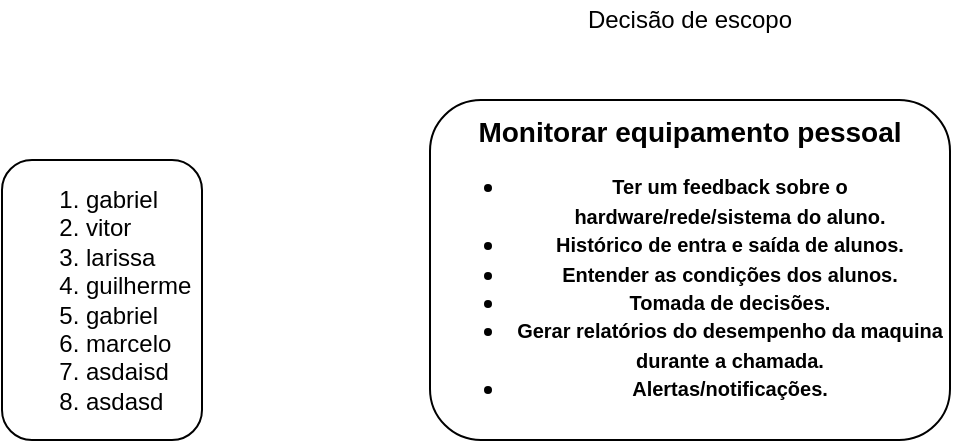 <mxfile version="13.6.2" type="device"><diagram id="1en75t9Fvz9BNLZ7Kqha" name="Page-1"><mxGraphModel dx="1102" dy="615" grid="1" gridSize="10" guides="1" tooltips="1" connect="1" arrows="1" fold="1" page="1" pageScale="1" pageWidth="827" pageHeight="1169" math="0" shadow="0"><root><mxCell id="0"/><mxCell id="1" parent="0"/><mxCell id="_1wKcSplrUvhqIPDH_GG-1" value="&lt;div&gt;&lt;font size=&quot;1&quot;&gt;&lt;b style=&quot;font-size: 14px&quot;&gt;Monitorar equipamento pessoal&lt;/b&gt;&lt;/font&gt;&lt;/div&gt;&lt;div&gt;&lt;ul&gt;&lt;li&gt;&lt;font size=&quot;1&quot;&gt;&lt;b&gt;Ter um feedback sobre o hardware/rede/sistema do aluno.&lt;/b&gt;&lt;/font&gt;&lt;/li&gt;&lt;li&gt;&lt;font size=&quot;1&quot;&gt;&lt;b&gt;Histórico de entra e saída de alunos.&lt;/b&gt;&lt;/font&gt;&lt;/li&gt;&lt;li&gt;&lt;font size=&quot;1&quot;&gt;&lt;b&gt;Entender as condições dos alunos.&lt;/b&gt;&lt;/font&gt;&lt;/li&gt;&lt;li&gt;&lt;font size=&quot;1&quot;&gt;&lt;b&gt;Tomada de decisões.&lt;/b&gt;&lt;/font&gt;&lt;/li&gt;&lt;li&gt;&lt;font size=&quot;1&quot;&gt;&lt;b&gt;Gerar relatórios do desempenho da maquina durante a chamada.&lt;/b&gt;&lt;/font&gt;&lt;/li&gt;&lt;li&gt;&lt;font size=&quot;1&quot;&gt;&lt;b&gt;Alertas/notificações.&lt;br&gt;&lt;/b&gt;&lt;/font&gt;&lt;/li&gt;&lt;/ul&gt;&lt;/div&gt;" style="rounded=1;whiteSpace=wrap;html=1;" vertex="1" parent="1"><mxGeometry x="284" y="70" width="260" height="170" as="geometry"/></mxCell><mxCell id="_1wKcSplrUvhqIPDH_GG-2" value="Decisão de escopo" style="text;html=1;strokeColor=none;fillColor=none;align=center;verticalAlign=middle;whiteSpace=wrap;rounded=0;" vertex="1" parent="1"><mxGeometry x="361" y="20" width="106" height="20" as="geometry"/></mxCell><mxCell id="_1wKcSplrUvhqIPDH_GG-4" value="&lt;ol&gt;&lt;li&gt;gabriel&lt;/li&gt;&lt;li&gt;vitor&lt;/li&gt;&lt;li&gt;larissa&lt;/li&gt;&lt;li&gt;guilherme&lt;/li&gt;&lt;li&gt;gabriel&lt;/li&gt;&lt;li&gt;marcelo&lt;/li&gt;&lt;li&gt;asdaisd&lt;/li&gt;&lt;li&gt;asdasd&lt;br&gt;&lt;/li&gt;&lt;/ol&gt;" style="rounded=1;whiteSpace=wrap;html=1;align=left;" vertex="1" parent="1"><mxGeometry x="70" y="100" width="100" height="140" as="geometry"/></mxCell></root></mxGraphModel></diagram></mxfile>